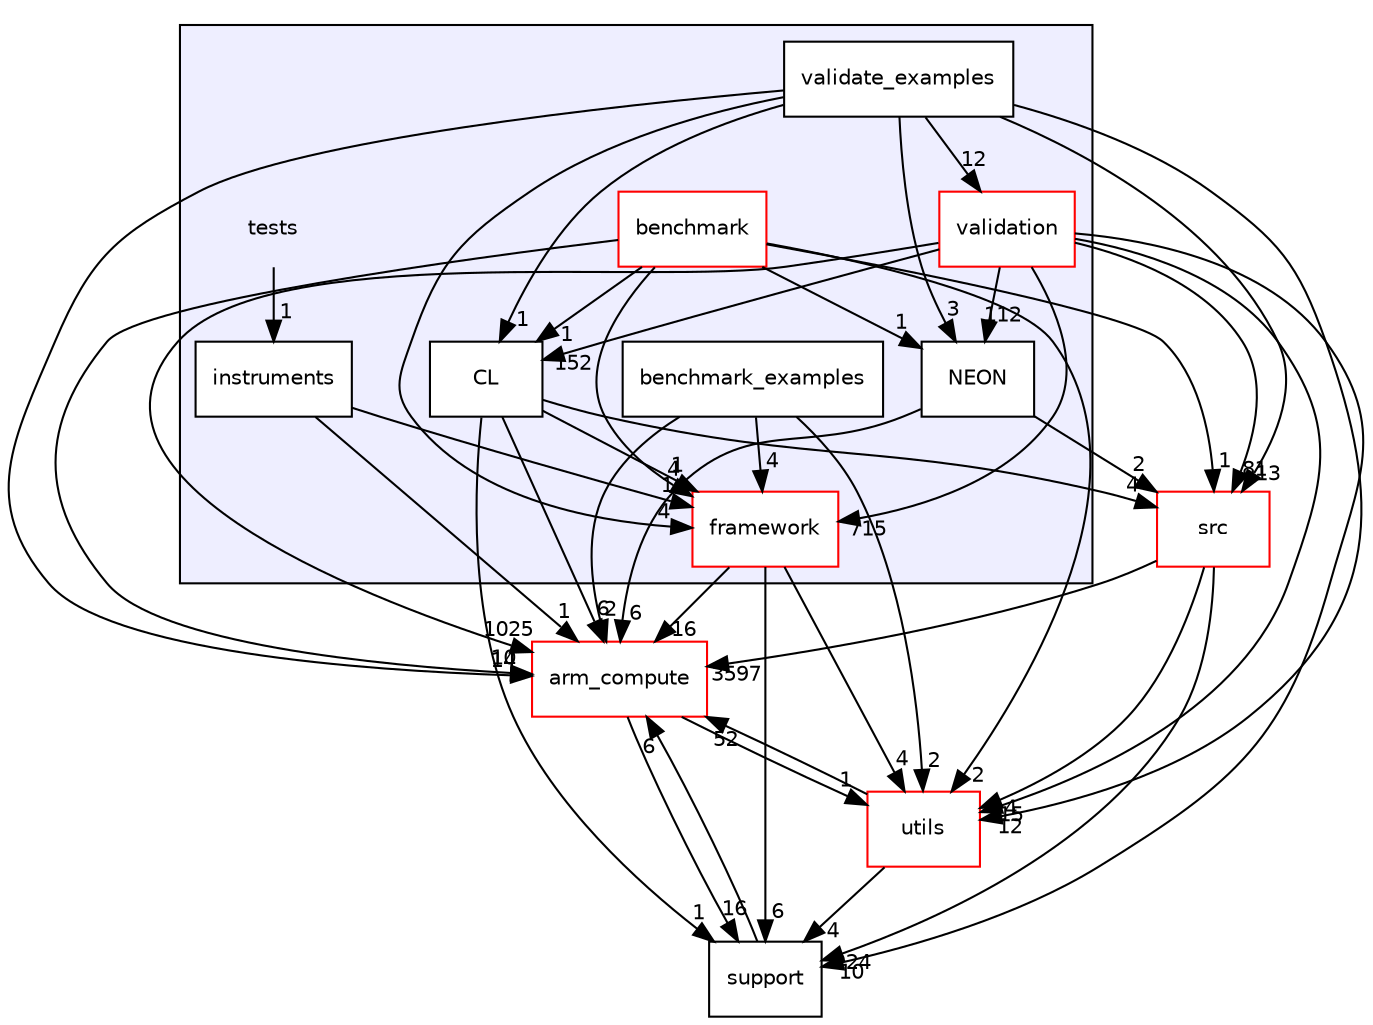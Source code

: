 digraph "tests" {
  compound=true
  node [ fontsize="10", fontname="Helvetica"];
  edge [ labelfontsize="10", labelfontname="Helvetica"];
  subgraph clusterdir_59425e443f801f1f2fd8bbe4959a3ccf {
    graph [ bgcolor="#eeeeff", pencolor="black", label="" URL="dir_59425e443f801f1f2fd8bbe4959a3ccf.xhtml"];
    dir_59425e443f801f1f2fd8bbe4959a3ccf [shape=plaintext label="tests"];
  dir_4f2df8950dc650bf7cf9176fae02facc [shape=box label="benchmark" fillcolor="white" style="filled" color="red" URL="dir_4f2df8950dc650bf7cf9176fae02facc.xhtml"];
  dir_f5bec44e3d58936462fdba93ed9f8f21 [shape=box label="benchmark_examples" fillcolor="white" style="filled" URL="dir_f5bec44e3d58936462fdba93ed9f8f21.xhtml"];
  dir_896191444cf08ec8ade6f88256cb2bdd [shape=box label="CL" fillcolor="white" style="filled" URL="dir_896191444cf08ec8ade6f88256cb2bdd.xhtml"];
  dir_9e71e2da941d3cafc4d98a9f6ae3de4f [shape=box label="framework" fillcolor="white" style="filled" color="red" URL="dir_9e71e2da941d3cafc4d98a9f6ae3de4f.xhtml"];
  dir_bf8055138dca2e0cf3a462401cd745bf [shape=box label="instruments" fillcolor="white" style="filled" URL="dir_bf8055138dca2e0cf3a462401cd745bf.xhtml"];
  dir_445738e6fed662d0b65e690e3f1e1de0 [shape=box label="NEON" fillcolor="white" style="filled" URL="dir_445738e6fed662d0b65e690e3f1e1de0.xhtml"];
  dir_c17e235a7be576fb898bcc8e94f529de [shape=box label="validate_examples" fillcolor="white" style="filled" URL="dir_c17e235a7be576fb898bcc8e94f529de.xhtml"];
  dir_e7c7b16542faa38cb4655ff1750d3604 [shape=box label="validation" fillcolor="white" style="filled" color="red" URL="dir_e7c7b16542faa38cb4655ff1750d3604.xhtml"];
  }
  dir_214608ef36d61442cb2b0c1c4e9a7def [shape=box label="arm_compute" fillcolor="white" style="filled" color="red" URL="dir_214608ef36d61442cb2b0c1c4e9a7def.xhtml"];
  dir_5815af820a9cc9481f1d0990a0d60286 [shape=box label="support" URL="dir_5815af820a9cc9481f1d0990a0d60286.xhtml"];
  dir_68267d1309a1af8e8297ef4c3efbcdba [shape=box label="src" fillcolor="white" style="filled" color="red" URL="dir_68267d1309a1af8e8297ef4c3efbcdba.xhtml"];
  dir_cbdb8362360e11eafe2fa3bc74cf0ffd [shape=box label="utils" fillcolor="white" style="filled" color="red" URL="dir_cbdb8362360e11eafe2fa3bc74cf0ffd.xhtml"];
  dir_c17e235a7be576fb898bcc8e94f529de->dir_214608ef36d61442cb2b0c1c4e9a7def [headlabel="14", labeldistance=1.5 headhref="dir_000552_000000.xhtml"];
  dir_c17e235a7be576fb898bcc8e94f529de->dir_445738e6fed662d0b65e690e3f1e1de0 [headlabel="3", labeldistance=1.5 headhref="dir_000552_000554.xhtml"];
  dir_c17e235a7be576fb898bcc8e94f529de->dir_68267d1309a1af8e8297ef4c3efbcdba [headlabel="13", labeldistance=1.5 headhref="dir_000552_000003.xhtml"];
  dir_c17e235a7be576fb898bcc8e94f529de->dir_896191444cf08ec8ade6f88256cb2bdd [headlabel="1", labeldistance=1.5 headhref="dir_000552_000553.xhtml"];
  dir_c17e235a7be576fb898bcc8e94f529de->dir_9e71e2da941d3cafc4d98a9f6ae3de4f [headlabel="4", labeldistance=1.5 headhref="dir_000552_000038.xhtml"];
  dir_c17e235a7be576fb898bcc8e94f529de->dir_cbdb8362360e11eafe2fa3bc74cf0ffd [headlabel="12", labeldistance=1.5 headhref="dir_000552_000041.xhtml"];
  dir_c17e235a7be576fb898bcc8e94f529de->dir_e7c7b16542faa38cb4655ff1750d3604 [headlabel="12", labeldistance=1.5 headhref="dir_000552_000026.xhtml"];
  dir_68267d1309a1af8e8297ef4c3efbcdba->dir_214608ef36d61442cb2b0c1c4e9a7def [headlabel="3597", labeldistance=1.5 headhref="dir_000003_000000.xhtml"];
  dir_68267d1309a1af8e8297ef4c3efbcdba->dir_5815af820a9cc9481f1d0990a0d60286 [headlabel="224", labeldistance=1.5 headhref="dir_000003_000031.xhtml"];
  dir_68267d1309a1af8e8297ef4c3efbcdba->dir_cbdb8362360e11eafe2fa3bc74cf0ffd [headlabel="4", labeldistance=1.5 headhref="dir_000003_000041.xhtml"];
  dir_e7c7b16542faa38cb4655ff1750d3604->dir_214608ef36d61442cb2b0c1c4e9a7def [headlabel="1025", labeldistance=1.5 headhref="dir_000026_000000.xhtml"];
  dir_e7c7b16542faa38cb4655ff1750d3604->dir_445738e6fed662d0b65e690e3f1e1de0 [headlabel="112", labeldistance=1.5 headhref="dir_000026_000554.xhtml"];
  dir_e7c7b16542faa38cb4655ff1750d3604->dir_5815af820a9cc9481f1d0990a0d60286 [headlabel="10", labeldistance=1.5 headhref="dir_000026_000031.xhtml"];
  dir_e7c7b16542faa38cb4655ff1750d3604->dir_68267d1309a1af8e8297ef4c3efbcdba [headlabel="81", labeldistance=1.5 headhref="dir_000026_000003.xhtml"];
  dir_e7c7b16542faa38cb4655ff1750d3604->dir_896191444cf08ec8ade6f88256cb2bdd [headlabel="152", labeldistance=1.5 headhref="dir_000026_000553.xhtml"];
  dir_e7c7b16542faa38cb4655ff1750d3604->dir_9e71e2da941d3cafc4d98a9f6ae3de4f [headlabel="715", labeldistance=1.5 headhref="dir_000026_000038.xhtml"];
  dir_e7c7b16542faa38cb4655ff1750d3604->dir_cbdb8362360e11eafe2fa3bc74cf0ffd [headlabel="15", labeldistance=1.5 headhref="dir_000026_000041.xhtml"];
  dir_f5bec44e3d58936462fdba93ed9f8f21->dir_214608ef36d61442cb2b0c1c4e9a7def [headlabel="2", labeldistance=1.5 headhref="dir_000551_000000.xhtml"];
  dir_f5bec44e3d58936462fdba93ed9f8f21->dir_9e71e2da941d3cafc4d98a9f6ae3de4f [headlabel="4", labeldistance=1.5 headhref="dir_000551_000038.xhtml"];
  dir_f5bec44e3d58936462fdba93ed9f8f21->dir_cbdb8362360e11eafe2fa3bc74cf0ffd [headlabel="2", labeldistance=1.5 headhref="dir_000551_000041.xhtml"];
  dir_cbdb8362360e11eafe2fa3bc74cf0ffd->dir_214608ef36d61442cb2b0c1c4e9a7def [headlabel="52", labeldistance=1.5 headhref="dir_000041_000000.xhtml"];
  dir_cbdb8362360e11eafe2fa3bc74cf0ffd->dir_5815af820a9cc9481f1d0990a0d60286 [headlabel="4", labeldistance=1.5 headhref="dir_000041_000031.xhtml"];
  dir_445738e6fed662d0b65e690e3f1e1de0->dir_214608ef36d61442cb2b0c1c4e9a7def [headlabel="6", labeldistance=1.5 headhref="dir_000554_000000.xhtml"];
  dir_445738e6fed662d0b65e690e3f1e1de0->dir_68267d1309a1af8e8297ef4c3efbcdba [headlabel="2", labeldistance=1.5 headhref="dir_000554_000003.xhtml"];
  dir_9e71e2da941d3cafc4d98a9f6ae3de4f->dir_214608ef36d61442cb2b0c1c4e9a7def [headlabel="16", labeldistance=1.5 headhref="dir_000038_000000.xhtml"];
  dir_9e71e2da941d3cafc4d98a9f6ae3de4f->dir_5815af820a9cc9481f1d0990a0d60286 [headlabel="6", labeldistance=1.5 headhref="dir_000038_000031.xhtml"];
  dir_9e71e2da941d3cafc4d98a9f6ae3de4f->dir_cbdb8362360e11eafe2fa3bc74cf0ffd [headlabel="4", labeldistance=1.5 headhref="dir_000038_000041.xhtml"];
  dir_bf8055138dca2e0cf3a462401cd745bf->dir_214608ef36d61442cb2b0c1c4e9a7def [headlabel="1", labeldistance=1.5 headhref="dir_000025_000000.xhtml"];
  dir_bf8055138dca2e0cf3a462401cd745bf->dir_9e71e2da941d3cafc4d98a9f6ae3de4f [headlabel="1", labeldistance=1.5 headhref="dir_000025_000038.xhtml"];
  dir_214608ef36d61442cb2b0c1c4e9a7def->dir_5815af820a9cc9481f1d0990a0d60286 [headlabel="16", labeldistance=1.5 headhref="dir_000000_000031.xhtml"];
  dir_214608ef36d61442cb2b0c1c4e9a7def->dir_cbdb8362360e11eafe2fa3bc74cf0ffd [headlabel="1", labeldistance=1.5 headhref="dir_000000_000041.xhtml"];
  dir_4f2df8950dc650bf7cf9176fae02facc->dir_214608ef36d61442cb2b0c1c4e9a7def [headlabel="10", labeldistance=1.5 headhref="dir_000548_000000.xhtml"];
  dir_4f2df8950dc650bf7cf9176fae02facc->dir_68267d1309a1af8e8297ef4c3efbcdba [headlabel="1", labeldistance=1.5 headhref="dir_000548_000003.xhtml"];
  dir_4f2df8950dc650bf7cf9176fae02facc->dir_896191444cf08ec8ade6f88256cb2bdd [headlabel="1", labeldistance=1.5 headhref="dir_000548_000553.xhtml"];
  dir_4f2df8950dc650bf7cf9176fae02facc->dir_9e71e2da941d3cafc4d98a9f6ae3de4f [headlabel="4", labeldistance=1.5 headhref="dir_000548_000038.xhtml"];
  dir_4f2df8950dc650bf7cf9176fae02facc->dir_cbdb8362360e11eafe2fa3bc74cf0ffd [headlabel="2", labeldistance=1.5 headhref="dir_000548_000041.xhtml"];
  dir_4f2df8950dc650bf7cf9176fae02facc->dir_445738e6fed662d0b65e690e3f1e1de0 [headlabel="1", labeldistance=1.5 headhref="dir_000548_000554.xhtml"];
  dir_896191444cf08ec8ade6f88256cb2bdd->dir_214608ef36d61442cb2b0c1c4e9a7def [headlabel="6", labeldistance=1.5 headhref="dir_000553_000000.xhtml"];
  dir_896191444cf08ec8ade6f88256cb2bdd->dir_5815af820a9cc9481f1d0990a0d60286 [headlabel="1", labeldistance=1.5 headhref="dir_000553_000031.xhtml"];
  dir_896191444cf08ec8ade6f88256cb2bdd->dir_68267d1309a1af8e8297ef4c3efbcdba [headlabel="4", labeldistance=1.5 headhref="dir_000553_000003.xhtml"];
  dir_896191444cf08ec8ade6f88256cb2bdd->dir_9e71e2da941d3cafc4d98a9f6ae3de4f [headlabel="1", labeldistance=1.5 headhref="dir_000553_000038.xhtml"];
  dir_59425e443f801f1f2fd8bbe4959a3ccf->dir_bf8055138dca2e0cf3a462401cd745bf [headlabel="1", labeldistance=1.5 headhref="dir_000024_000025.xhtml"];
  dir_5815af820a9cc9481f1d0990a0d60286->dir_214608ef36d61442cb2b0c1c4e9a7def [headlabel="6", labeldistance=1.5 headhref="dir_000031_000000.xhtml"];
}
